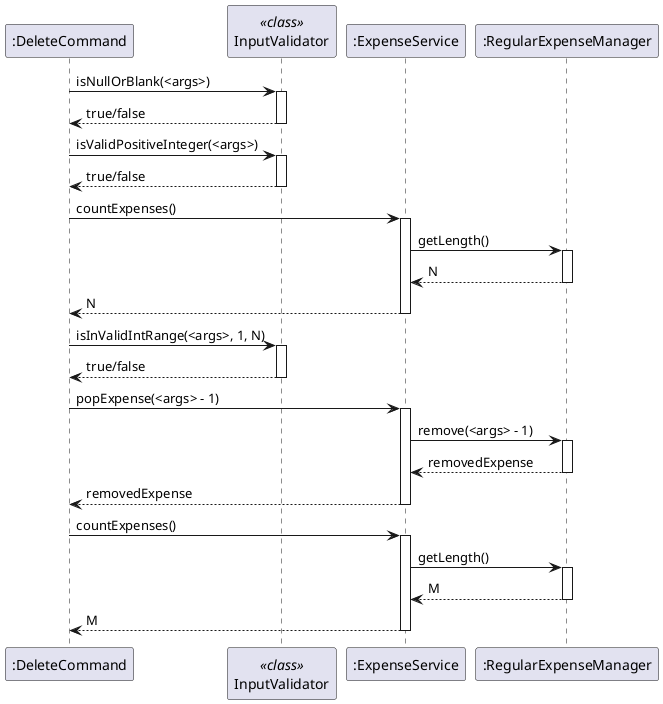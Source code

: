 @startuml delete

participant ":DeleteCommand" as DeleteCmd
participant "InputValidator" as Validator <<class>>
participant ":ExpenseService" as ExpenseSvc
participant ":RegularExpenseManager" as RegExpMgr

DeleteCmd -> Validator : isNullOrBlank(<args>)
activate Validator
Validator --> DeleteCmd : true/false
deactivate Validator

DeleteCmd -> Validator : isValidPositiveInteger(<args>)
activate Validator
Validator --> DeleteCmd : true/false
deactivate Validator

DeleteCmd -> ExpenseSvc : countExpenses()
activate ExpenseSvc
ExpenseSvc -> RegExpMgr : getLength()
activate RegExpMgr
RegExpMgr --> ExpenseSvc : N
deactivate RegExpMgr
ExpenseSvc --> DeleteCmd : N
deactivate ExpenseSvc

DeleteCmd -> Validator : isInValidIntRange(<args>, 1, N)
activate Validator
Validator --> DeleteCmd : true/false
deactivate Validator

DeleteCmd -> ExpenseSvc : popExpense(<args> - 1)
activate ExpenseSvc
ExpenseSvc -> RegExpMgr : remove(<args> - 1)
activate RegExpMgr
RegExpMgr --> ExpenseSvc : removedExpense
deactivate RegExpMgr
ExpenseSvc --> DeleteCmd : removedExpense
deactivate ExpenseSvc

DeleteCmd -> ExpenseSvc : countExpenses()
activate ExpenseSvc
ExpenseSvc -> RegExpMgr : getLength()
activate RegExpMgr
RegExpMgr --> ExpenseSvc : M
deactivate RegExpMgr
ExpenseSvc --> DeleteCmd : M
deactivate ExpenseSvc

@enduml
